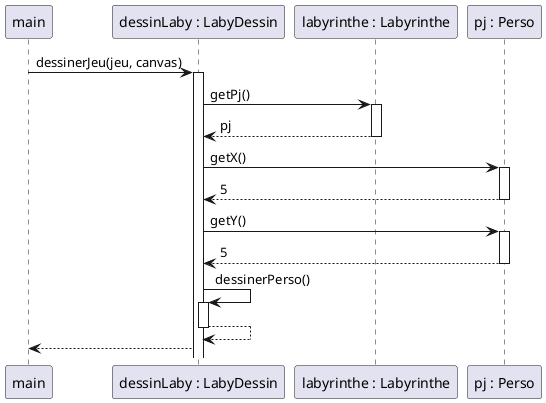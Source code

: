 @startuml
'https://plantuml.com/sequence-diagram

participant "main" as MAIN
participant "dessinLaby : LabyDessin" as LD
participant "labyrinthe : Labyrinthe" as L
participant "pj : Perso" as P


MAIN -> LD : dessinerJeu(jeu, canvas)
activate LD
LD -> L : getPj()
activate L
L --> LD : pj
deactivate L
LD -> P : getX()
activate P
P --> LD : 5
deactivate P
LD -> P : getY()
activate P
P --> LD : 5
deactivate P
LD -> LD : dessinerPerso()
activate LD
LD --> LD
deactivate LD
LD --> MAIN
@enduml
